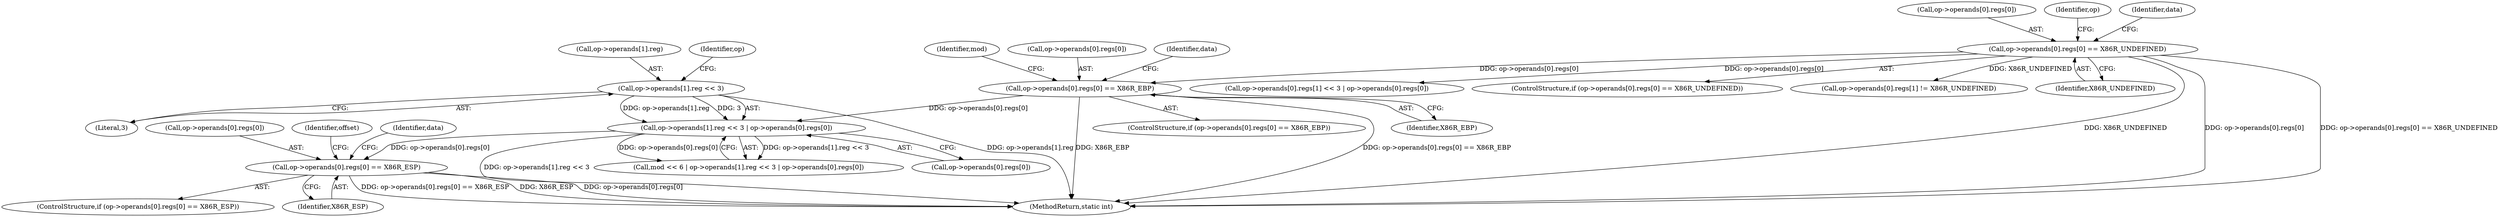 digraph "0_radare2_f17bfd9f1da05f30f23a4dd05e9d2363e1406948@API" {
"1001930" [label="(Call,op->operands[0].regs[0] == X86R_ESP)"];
"1001910" [label="(Call,op->operands[1].reg << 3 | op->operands[0].regs[0])"];
"1001911" [label="(Call,op->operands[1].reg << 3)"];
"1001886" [label="(Call,op->operands[0].regs[0] == X86R_EBP)"];
"1001741" [label="(Call,op->operands[0].regs[0] == X86R_UNDEFINED)"];
"1001910" [label="(Call,op->operands[1].reg << 3 | op->operands[0].regs[0])"];
"1001896" [label="(Identifier,X86R_EBP)"];
"1003216" [label="(MethodReturn,static int)"];
"1001741" [label="(Call,op->operands[0].regs[0] == X86R_UNDEFINED)"];
"1001944" [label="(Identifier,data)"];
"1001742" [label="(Call,op->operands[0].regs[0])"];
"1001919" [label="(Literal,3)"];
"1001751" [label="(Identifier,X86R_UNDEFINED)"];
"1001846" [label="(Call,op->operands[0].regs[1] << 3 | op->operands[0].regs[0])"];
"1001906" [label="(Call,mod << 6 | op->operands[1].reg << 3 | op->operands[0].regs[0])"];
"1001920" [label="(Call,op->operands[0].regs[0])"];
"1001903" [label="(Identifier,data)"];
"1001806" [label="(Identifier,op)"];
"1001740" [label="(ControlStructure,if (op->operands[0].regs[0] == X86R_UNDEFINED))"];
"1001886" [label="(Call,op->operands[0].regs[0] == X86R_EBP)"];
"1001755" [label="(Identifier,data)"];
"1001931" [label="(Call,op->operands[0].regs[0])"];
"1001885" [label="(ControlStructure,if (op->operands[0].regs[0] == X86R_EBP))"];
"1001930" [label="(Call,op->operands[0].regs[0] == X86R_ESP)"];
"1001813" [label="(Call,op->operands[0].regs[1] != X86R_UNDEFINED)"];
"1001940" [label="(Identifier,X86R_ESP)"];
"1001911" [label="(Call,op->operands[1].reg << 3)"];
"1001929" [label="(ControlStructure,if (op->operands[0].regs[0] == X86R_ESP))"];
"1001912" [label="(Call,op->operands[1].reg)"];
"1001899" [label="(Identifier,mod)"];
"1001949" [label="(Identifier,offset)"];
"1001887" [label="(Call,op->operands[0].regs[0])"];
"1001924" [label="(Identifier,op)"];
"1001930" -> "1001929"  [label="AST: "];
"1001930" -> "1001940"  [label="CFG: "];
"1001931" -> "1001930"  [label="AST: "];
"1001940" -> "1001930"  [label="AST: "];
"1001944" -> "1001930"  [label="CFG: "];
"1001949" -> "1001930"  [label="CFG: "];
"1001930" -> "1003216"  [label="DDG: op->operands[0].regs[0] == X86R_ESP"];
"1001930" -> "1003216"  [label="DDG: X86R_ESP"];
"1001930" -> "1003216"  [label="DDG: op->operands[0].regs[0]"];
"1001910" -> "1001930"  [label="DDG: op->operands[0].regs[0]"];
"1001910" -> "1001906"  [label="AST: "];
"1001910" -> "1001920"  [label="CFG: "];
"1001911" -> "1001910"  [label="AST: "];
"1001920" -> "1001910"  [label="AST: "];
"1001906" -> "1001910"  [label="CFG: "];
"1001910" -> "1003216"  [label="DDG: op->operands[1].reg << 3"];
"1001910" -> "1001906"  [label="DDG: op->operands[1].reg << 3"];
"1001910" -> "1001906"  [label="DDG: op->operands[0].regs[0]"];
"1001911" -> "1001910"  [label="DDG: op->operands[1].reg"];
"1001911" -> "1001910"  [label="DDG: 3"];
"1001886" -> "1001910"  [label="DDG: op->operands[0].regs[0]"];
"1001911" -> "1001919"  [label="CFG: "];
"1001912" -> "1001911"  [label="AST: "];
"1001919" -> "1001911"  [label="AST: "];
"1001924" -> "1001911"  [label="CFG: "];
"1001911" -> "1003216"  [label="DDG: op->operands[1].reg"];
"1001886" -> "1001885"  [label="AST: "];
"1001886" -> "1001896"  [label="CFG: "];
"1001887" -> "1001886"  [label="AST: "];
"1001896" -> "1001886"  [label="AST: "];
"1001899" -> "1001886"  [label="CFG: "];
"1001903" -> "1001886"  [label="CFG: "];
"1001886" -> "1003216"  [label="DDG: X86R_EBP"];
"1001886" -> "1003216"  [label="DDG: op->operands[0].regs[0] == X86R_EBP"];
"1001741" -> "1001886"  [label="DDG: op->operands[0].regs[0]"];
"1001741" -> "1001740"  [label="AST: "];
"1001741" -> "1001751"  [label="CFG: "];
"1001742" -> "1001741"  [label="AST: "];
"1001751" -> "1001741"  [label="AST: "];
"1001755" -> "1001741"  [label="CFG: "];
"1001806" -> "1001741"  [label="CFG: "];
"1001741" -> "1003216"  [label="DDG: X86R_UNDEFINED"];
"1001741" -> "1003216"  [label="DDG: op->operands[0].regs[0]"];
"1001741" -> "1003216"  [label="DDG: op->operands[0].regs[0] == X86R_UNDEFINED"];
"1001741" -> "1001813"  [label="DDG: X86R_UNDEFINED"];
"1001741" -> "1001846"  [label="DDG: op->operands[0].regs[0]"];
}
